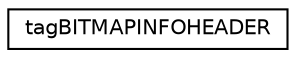 digraph G
{
  edge [fontname="Helvetica",fontsize="10",labelfontname="Helvetica",labelfontsize="10"];
  node [fontname="Helvetica",fontsize="10",shape=record];
  rankdir="LR";
  Node1 [label="tagBITMAPINFOHEADER",height=0.2,width=0.4,color="black", fillcolor="white", style="filled",URL="$structtag_b_i_t_m_a_p_i_n_f_o_h_e_a_d_e_r.html"];
}
